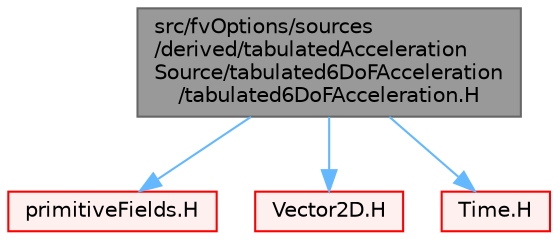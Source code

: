 digraph "src/fvOptions/sources/derived/tabulatedAccelerationSource/tabulated6DoFAcceleration/tabulated6DoFAcceleration.H"
{
 // LATEX_PDF_SIZE
  bgcolor="transparent";
  edge [fontname=Helvetica,fontsize=10,labelfontname=Helvetica,labelfontsize=10];
  node [fontname=Helvetica,fontsize=10,shape=box,height=0.2,width=0.4];
  Node1 [id="Node000001",label="src/fvOptions/sources\l/derived/tabulatedAcceleration\lSource/tabulated6DoFAcceleration\l/tabulated6DoFAcceleration.H",height=0.2,width=0.4,color="gray40", fillcolor="grey60", style="filled", fontcolor="black",tooltip=" "];
  Node1 -> Node2 [id="edge1_Node000001_Node000002",color="steelblue1",style="solid",tooltip=" "];
  Node2 [id="Node000002",label="primitiveFields.H",height=0.2,width=0.4,color="red", fillcolor="#FFF0F0", style="filled",URL="$primitiveFields_8H.html",tooltip="Specialisations of Field<T> for scalar, vector and tensor."];
  Node1 -> Node185 [id="edge2_Node000001_Node000185",color="steelblue1",style="solid",tooltip=" "];
  Node185 [id="Node000185",label="Vector2D.H",height=0.2,width=0.4,color="red", fillcolor="#FFF0F0", style="filled",URL="$Vector2D_8H.html",tooltip=" "];
  Node1 -> Node187 [id="edge3_Node000001_Node000187",color="steelblue1",style="solid",tooltip=" "];
  Node187 [id="Node000187",label="Time.H",height=0.2,width=0.4,color="red", fillcolor="#FFF0F0", style="filled",URL="$Time_8H.html",tooltip=" "];
}
